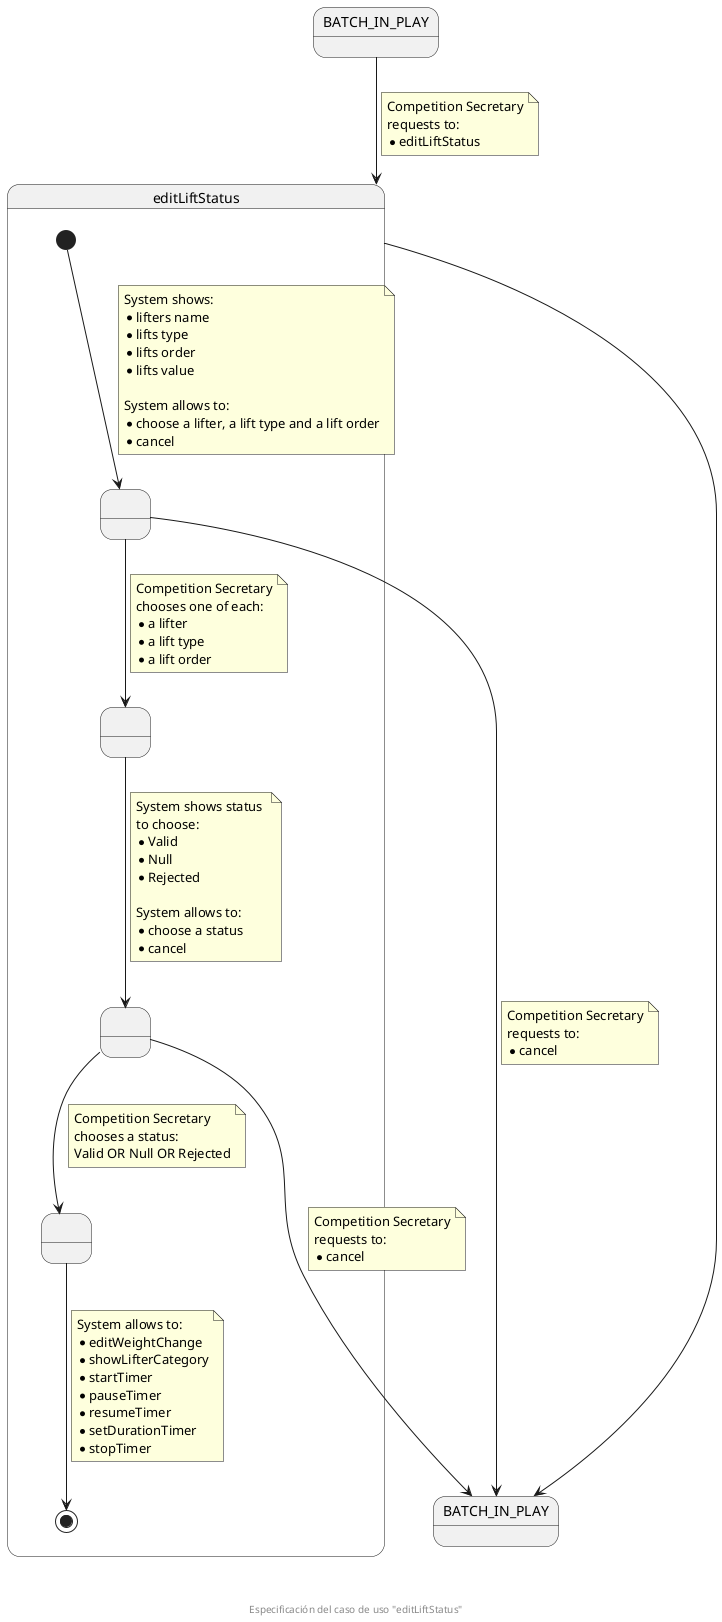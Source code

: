 @startuml
state BATCH_IN_PLAY
state "BATCH_IN_PLAY" as BATCH_IN_PLAY_F
state editLiftStatus {
  state " " as SHOWED_LIFTS_VALUE
  state " " as CHOSEN_LIFTER
  state " " as REQUIRED_DATA
  state " " as PROVIDED_DATA

  [*] --> SHOWED_LIFTS_VALUE
  note on link
    System shows:
    * lifters name
    * lifts type
    * lifts order
    * lifts value

    System allows to:
    * choose a lifter, a lift type and a lift order
    * cancel
  end note
  
  SHOWED_LIFTS_VALUE --> CHOSEN_LIFTER
  note on link
    Competition Secretary
    chooses one of each:
    * a lifter
    * a lift type
    * a lift order
  end note

  SHOWED_LIFTS_VALUE -down-> BATCH_IN_PLAY_F
  note on link
    Competition Secretary
    requests to:
    * cancel
  end note

  CHOSEN_LIFTER --> REQUIRED_DATA
  note on link
    System shows status 
    to choose:
    * Valid
    * Null
    * Rejected

    System allows to:
    * choose a status
    * cancel
  end note

  REQUIRED_DATA -down--> BATCH_IN_PLAY_F
  note on link
    Competition Secretary
    requests to:
    * cancel
  end note

  REQUIRED_DATA --> PROVIDED_DATA
  note on link
    Competition Secretary
    chooses a status:
    Valid OR Null OR Rejected
  end note

  PROVIDED_DATA --> [*]
  note on link
    System allows to:
    * editWeightChange
    * showLifterCategory
    * startTimer
    * pauseTimer
    * resumeTimer
    * setDurationTimer
    * stopTimer
  end note
}

BATCH_IN_PLAY --> editLiftStatus
note on link
  Competition Secretary
  requests to:
  * editLiftStatus
end note

editLiftStatus ---> BATCH_IN_PLAY_F

footer \n\n\n Especificación del caso de uso "editLiftStatus"
@enduml

